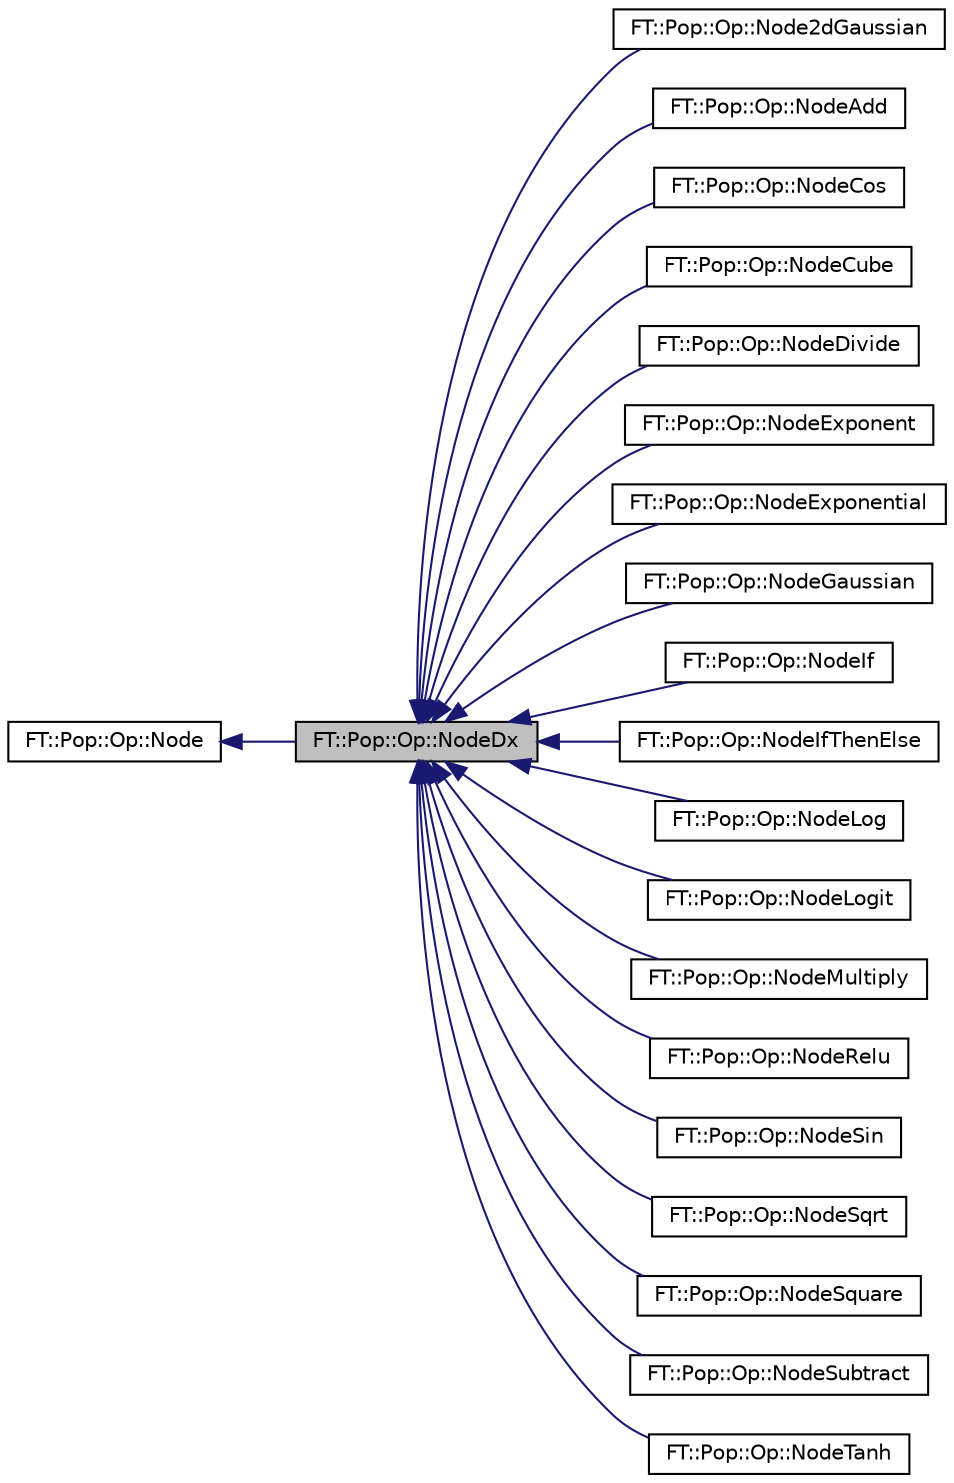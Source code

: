 digraph "FT::Pop::Op::NodeDx"
{
 // LATEX_PDF_SIZE
  edge [fontname="Helvetica",fontsize="10",labelfontname="Helvetica",labelfontsize="10"];
  node [fontname="Helvetica",fontsize="10",shape=record];
  rankdir="LR";
  Node1 [label="FT::Pop::Op::NodeDx",height=0.2,width=0.4,color="black", fillcolor="grey75", style="filled", fontcolor="black",tooltip=" "];
  Node2 -> Node1 [dir="back",color="midnightblue",fontsize="10",style="solid",fontname="Helvetica"];
  Node2 [label="FT::Pop::Op::Node",height=0.2,width=0.4,color="black", fillcolor="white", style="filled",URL="$d2/dfb/classFT_1_1Pop_1_1Op_1_1Node.html",tooltip="Represents nodes in a program."];
  Node1 -> Node3 [dir="back",color="midnightblue",fontsize="10",style="solid",fontname="Helvetica"];
  Node3 [label="FT::Pop::Op::Node2dGaussian",height=0.2,width=0.4,color="black", fillcolor="white", style="filled",URL="$d7/d79/classFT_1_1Pop_1_1Op_1_1Node2dGaussian.html",tooltip=" "];
  Node1 -> Node4 [dir="back",color="midnightblue",fontsize="10",style="solid",fontname="Helvetica"];
  Node4 [label="FT::Pop::Op::NodeAdd",height=0.2,width=0.4,color="black", fillcolor="white", style="filled",URL="$d1/dbd/classFT_1_1Pop_1_1Op_1_1NodeAdd.html",tooltip=" "];
  Node1 -> Node5 [dir="back",color="midnightblue",fontsize="10",style="solid",fontname="Helvetica"];
  Node5 [label="FT::Pop::Op::NodeCos",height=0.2,width=0.4,color="black", fillcolor="white", style="filled",URL="$d0/d3a/classFT_1_1Pop_1_1Op_1_1NodeCos.html",tooltip=" "];
  Node1 -> Node6 [dir="back",color="midnightblue",fontsize="10",style="solid",fontname="Helvetica"];
  Node6 [label="FT::Pop::Op::NodeCube",height=0.2,width=0.4,color="black", fillcolor="white", style="filled",URL="$d5/d62/classFT_1_1Pop_1_1Op_1_1NodeCube.html",tooltip=" "];
  Node1 -> Node7 [dir="back",color="midnightblue",fontsize="10",style="solid",fontname="Helvetica"];
  Node7 [label="FT::Pop::Op::NodeDivide",height=0.2,width=0.4,color="black", fillcolor="white", style="filled",URL="$db/d68/classFT_1_1Pop_1_1Op_1_1NodeDivide.html",tooltip=" "];
  Node1 -> Node8 [dir="back",color="midnightblue",fontsize="10",style="solid",fontname="Helvetica"];
  Node8 [label="FT::Pop::Op::NodeExponent",height=0.2,width=0.4,color="black", fillcolor="white", style="filled",URL="$d8/d78/classFT_1_1Pop_1_1Op_1_1NodeExponent.html",tooltip=" "];
  Node1 -> Node9 [dir="back",color="midnightblue",fontsize="10",style="solid",fontname="Helvetica"];
  Node9 [label="FT::Pop::Op::NodeExponential",height=0.2,width=0.4,color="black", fillcolor="white", style="filled",URL="$de/d40/classFT_1_1Pop_1_1Op_1_1NodeExponential.html",tooltip=" "];
  Node1 -> Node10 [dir="back",color="midnightblue",fontsize="10",style="solid",fontname="Helvetica"];
  Node10 [label="FT::Pop::Op::NodeGaussian",height=0.2,width=0.4,color="black", fillcolor="white", style="filled",URL="$da/de8/classFT_1_1Pop_1_1Op_1_1NodeGaussian.html",tooltip=" "];
  Node1 -> Node11 [dir="back",color="midnightblue",fontsize="10",style="solid",fontname="Helvetica"];
  Node11 [label="FT::Pop::Op::NodeIf",height=0.2,width=0.4,color="black", fillcolor="white", style="filled",URL="$db/df2/classFT_1_1Pop_1_1Op_1_1NodeIf.html",tooltip=" "];
  Node1 -> Node12 [dir="back",color="midnightblue",fontsize="10",style="solid",fontname="Helvetica"];
  Node12 [label="FT::Pop::Op::NodeIfThenElse",height=0.2,width=0.4,color="black", fillcolor="white", style="filled",URL="$d8/d60/classFT_1_1Pop_1_1Op_1_1NodeIfThenElse.html",tooltip=" "];
  Node1 -> Node13 [dir="back",color="midnightblue",fontsize="10",style="solid",fontname="Helvetica"];
  Node13 [label="FT::Pop::Op::NodeLog",height=0.2,width=0.4,color="black", fillcolor="white", style="filled",URL="$de/d28/classFT_1_1Pop_1_1Op_1_1NodeLog.html",tooltip=" "];
  Node1 -> Node14 [dir="back",color="midnightblue",fontsize="10",style="solid",fontname="Helvetica"];
  Node14 [label="FT::Pop::Op::NodeLogit",height=0.2,width=0.4,color="black", fillcolor="white", style="filled",URL="$d6/d87/classFT_1_1Pop_1_1Op_1_1NodeLogit.html",tooltip=" "];
  Node1 -> Node15 [dir="back",color="midnightblue",fontsize="10",style="solid",fontname="Helvetica"];
  Node15 [label="FT::Pop::Op::NodeMultiply",height=0.2,width=0.4,color="black", fillcolor="white", style="filled",URL="$d2/dea/classFT_1_1Pop_1_1Op_1_1NodeMultiply.html",tooltip=" "];
  Node1 -> Node16 [dir="back",color="midnightblue",fontsize="10",style="solid",fontname="Helvetica"];
  Node16 [label="FT::Pop::Op::NodeRelu",height=0.2,width=0.4,color="black", fillcolor="white", style="filled",URL="$d8/da5/classFT_1_1Pop_1_1Op_1_1NodeRelu.html",tooltip=" "];
  Node1 -> Node17 [dir="back",color="midnightblue",fontsize="10",style="solid",fontname="Helvetica"];
  Node17 [label="FT::Pop::Op::NodeSin",height=0.2,width=0.4,color="black", fillcolor="white", style="filled",URL="$de/d8d/classFT_1_1Pop_1_1Op_1_1NodeSin.html",tooltip=" "];
  Node1 -> Node18 [dir="back",color="midnightblue",fontsize="10",style="solid",fontname="Helvetica"];
  Node18 [label="FT::Pop::Op::NodeSqrt",height=0.2,width=0.4,color="black", fillcolor="white", style="filled",URL="$dc/d88/classFT_1_1Pop_1_1Op_1_1NodeSqrt.html",tooltip=" "];
  Node1 -> Node19 [dir="back",color="midnightblue",fontsize="10",style="solid",fontname="Helvetica"];
  Node19 [label="FT::Pop::Op::NodeSquare",height=0.2,width=0.4,color="black", fillcolor="white", style="filled",URL="$d0/d22/classFT_1_1Pop_1_1Op_1_1NodeSquare.html",tooltip=" "];
  Node1 -> Node20 [dir="back",color="midnightblue",fontsize="10",style="solid",fontname="Helvetica"];
  Node20 [label="FT::Pop::Op::NodeSubtract",height=0.2,width=0.4,color="black", fillcolor="white", style="filled",URL="$d8/d61/classFT_1_1Pop_1_1Op_1_1NodeSubtract.html",tooltip=" "];
  Node1 -> Node21 [dir="back",color="midnightblue",fontsize="10",style="solid",fontname="Helvetica"];
  Node21 [label="FT::Pop::Op::NodeTanh",height=0.2,width=0.4,color="black", fillcolor="white", style="filled",URL="$db/da6/classFT_1_1Pop_1_1Op_1_1NodeTanh.html",tooltip=" "];
}
